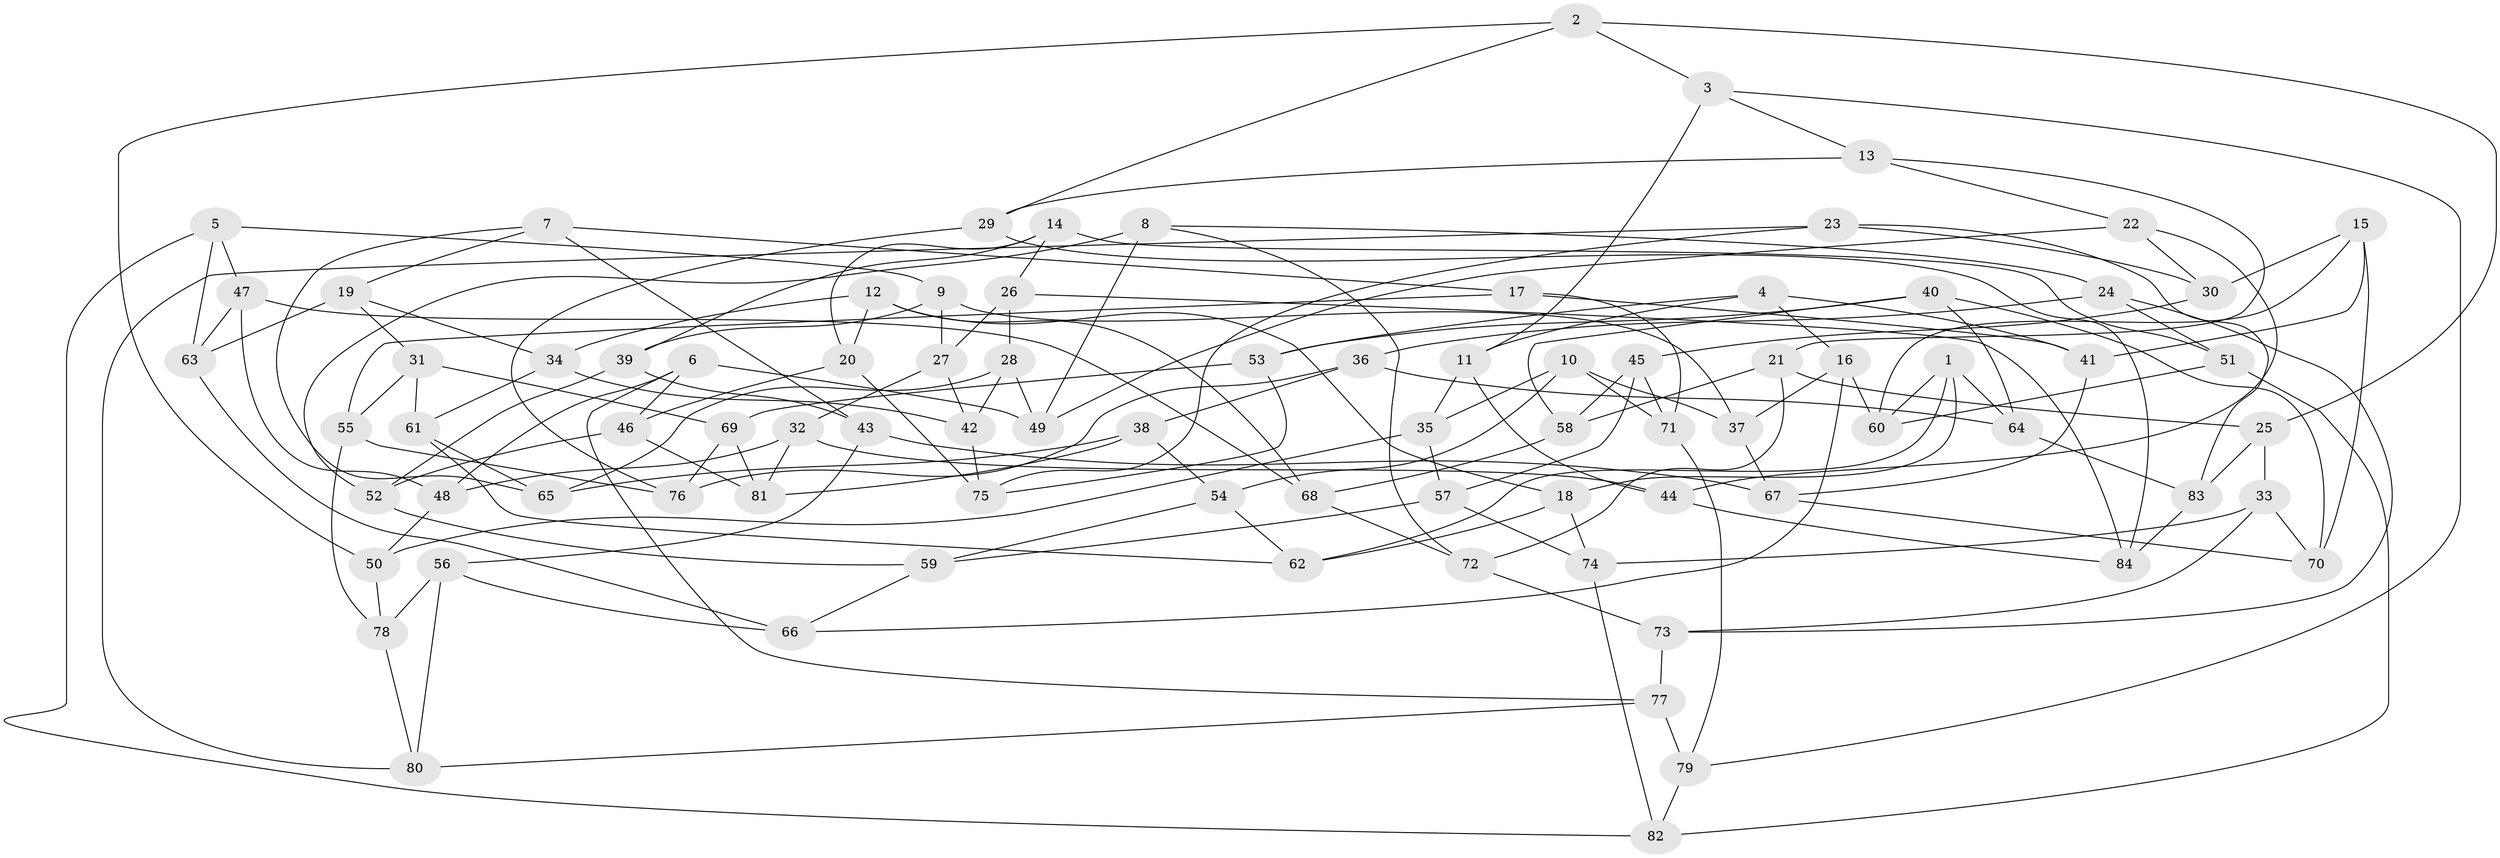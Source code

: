 // coarse degree distribution, {10: 0.0392156862745098, 9: 0.0392156862745098, 12: 0.0196078431372549, 4: 0.7450980392156863, 3: 0.0784313725490196, 8: 0.0392156862745098, 7: 0.0196078431372549, 11: 0.0196078431372549}
// Generated by graph-tools (version 1.1) at 2025/53/03/04/25 22:53:40]
// undirected, 84 vertices, 168 edges
graph export_dot {
  node [color=gray90,style=filled];
  1;
  2;
  3;
  4;
  5;
  6;
  7;
  8;
  9;
  10;
  11;
  12;
  13;
  14;
  15;
  16;
  17;
  18;
  19;
  20;
  21;
  22;
  23;
  24;
  25;
  26;
  27;
  28;
  29;
  30;
  31;
  32;
  33;
  34;
  35;
  36;
  37;
  38;
  39;
  40;
  41;
  42;
  43;
  44;
  45;
  46;
  47;
  48;
  49;
  50;
  51;
  52;
  53;
  54;
  55;
  56;
  57;
  58;
  59;
  60;
  61;
  62;
  63;
  64;
  65;
  66;
  67;
  68;
  69;
  70;
  71;
  72;
  73;
  74;
  75;
  76;
  77;
  78;
  79;
  80;
  81;
  82;
  83;
  84;
  1 -- 64;
  1 -- 18;
  1 -- 60;
  1 -- 62;
  2 -- 29;
  2 -- 25;
  2 -- 50;
  2 -- 3;
  3 -- 11;
  3 -- 13;
  3 -- 79;
  4 -- 16;
  4 -- 41;
  4 -- 11;
  4 -- 53;
  5 -- 9;
  5 -- 47;
  5 -- 63;
  5 -- 82;
  6 -- 77;
  6 -- 48;
  6 -- 49;
  6 -- 46;
  7 -- 65;
  7 -- 43;
  7 -- 17;
  7 -- 19;
  8 -- 52;
  8 -- 72;
  8 -- 24;
  8 -- 49;
  9 -- 27;
  9 -- 39;
  9 -- 37;
  10 -- 35;
  10 -- 54;
  10 -- 37;
  10 -- 71;
  11 -- 35;
  11 -- 44;
  12 -- 18;
  12 -- 68;
  12 -- 20;
  12 -- 34;
  13 -- 21;
  13 -- 22;
  13 -- 29;
  14 -- 51;
  14 -- 39;
  14 -- 26;
  14 -- 20;
  15 -- 41;
  15 -- 30;
  15 -- 70;
  15 -- 60;
  16 -- 37;
  16 -- 60;
  16 -- 66;
  17 -- 71;
  17 -- 55;
  17 -- 41;
  18 -- 62;
  18 -- 74;
  19 -- 63;
  19 -- 31;
  19 -- 34;
  20 -- 46;
  20 -- 75;
  21 -- 58;
  21 -- 25;
  21 -- 72;
  22 -- 30;
  22 -- 49;
  22 -- 44;
  23 -- 30;
  23 -- 80;
  23 -- 75;
  23 -- 83;
  24 -- 51;
  24 -- 73;
  24 -- 36;
  25 -- 83;
  25 -- 33;
  26 -- 27;
  26 -- 28;
  26 -- 84;
  27 -- 42;
  27 -- 32;
  28 -- 49;
  28 -- 65;
  28 -- 42;
  29 -- 84;
  29 -- 76;
  30 -- 45;
  31 -- 61;
  31 -- 55;
  31 -- 69;
  32 -- 48;
  32 -- 81;
  32 -- 44;
  33 -- 74;
  33 -- 70;
  33 -- 73;
  34 -- 61;
  34 -- 42;
  35 -- 57;
  35 -- 50;
  36 -- 64;
  36 -- 76;
  36 -- 38;
  37 -- 67;
  38 -- 65;
  38 -- 81;
  38 -- 54;
  39 -- 52;
  39 -- 43;
  40 -- 70;
  40 -- 58;
  40 -- 64;
  40 -- 53;
  41 -- 67;
  42 -- 75;
  43 -- 67;
  43 -- 56;
  44 -- 84;
  45 -- 71;
  45 -- 57;
  45 -- 58;
  46 -- 81;
  46 -- 52;
  47 -- 48;
  47 -- 63;
  47 -- 68;
  48 -- 50;
  50 -- 78;
  51 -- 82;
  51 -- 60;
  52 -- 59;
  53 -- 69;
  53 -- 75;
  54 -- 62;
  54 -- 59;
  55 -- 78;
  55 -- 76;
  56 -- 66;
  56 -- 80;
  56 -- 78;
  57 -- 74;
  57 -- 59;
  58 -- 68;
  59 -- 66;
  61 -- 62;
  61 -- 65;
  63 -- 66;
  64 -- 83;
  67 -- 70;
  68 -- 72;
  69 -- 76;
  69 -- 81;
  71 -- 79;
  72 -- 73;
  73 -- 77;
  74 -- 82;
  77 -- 80;
  77 -- 79;
  78 -- 80;
  79 -- 82;
  83 -- 84;
}
